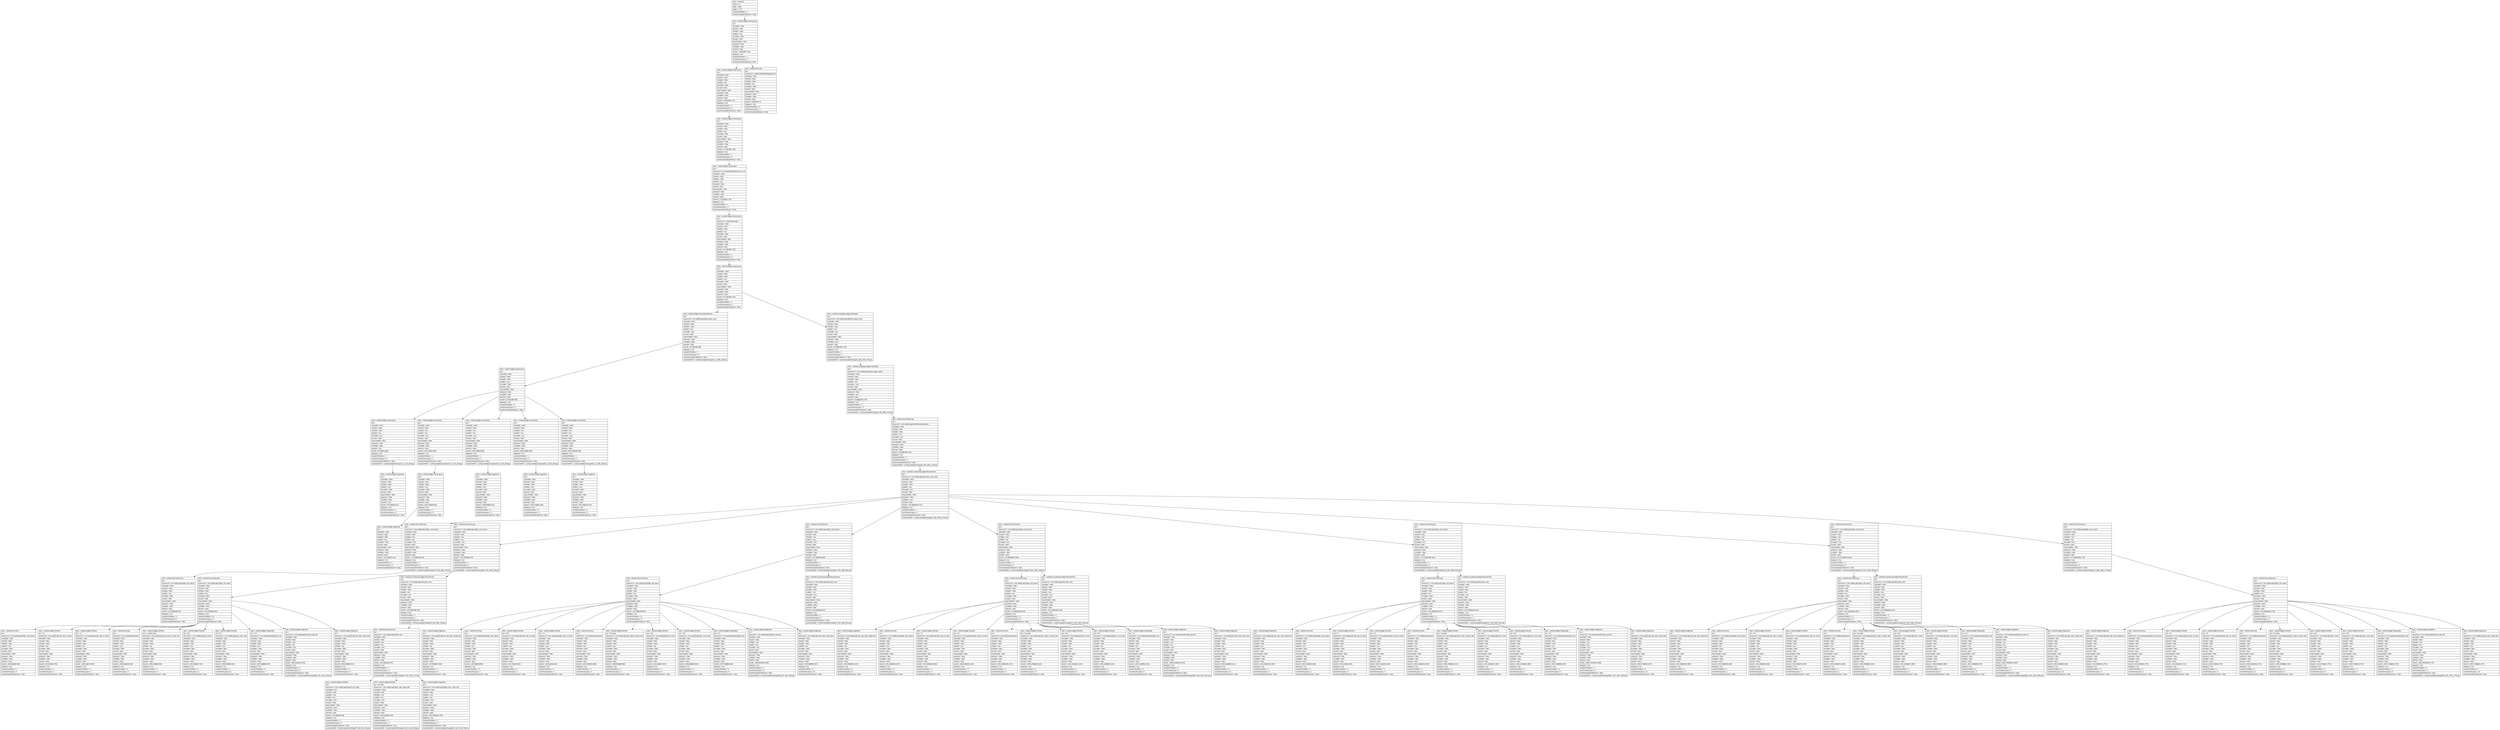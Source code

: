 digraph Layout {

	node [shape=record fontname=Arial];

	0	[label="{class = hierarchy\l|rotation = 0\l|width = 1080\l|height = 1776\l|numberOfChildren = 1\l|eventGeneratedOnElement = false \l}"]
	1	[label="{class = android.widget.FrameLayout\l|text = \l|checkable = false\l|checked = false\l|clickable = false\l|enabled = true\l|focusable = false\l|focused = false\l|long-clickable = false\l|password = false\l|scrollable = false\l|selected = false\l|bounds = [0,0][1080,1776]\l|displayed = true\l|numberOfChildren = 2\l|numInParentLayout = 0\l|eventGeneratedOnElement = false \l}"]
	2	[label="{class = android.widget.LinearLayout\l|text = \l|checkable = false\l|checked = false\l|clickable = false\l|enabled = true\l|focusable = false\l|focused = false\l|long-clickable = false\l|password = false\l|scrollable = false\l|selected = false\l|bounds = [0,0][1080,1776]\l|displayed = true\l|numberOfChildren = 1\l|numInParentLayout = 0\l|eventGeneratedOnElement = false \l}"]
	3	[label="{class = android.view.View\l|text = \l|resource-id = android:id/statusBarBackground\l|checkable = false\l|checked = false\l|clickable = false\l|enabled = true\l|focusable = false\l|focused = false\l|long-clickable = false\l|password = false\l|scrollable = false\l|selected = false\l|bounds = [0,0][1080,72]\l|displayed = true\l|numberOfChildren = 0\l|numInParentLayout = 1\l|eventGeneratedOnElement = false \l}"]
	4	[label="{class = android.widget.FrameLayout\l|text = \l|checkable = false\l|checked = false\l|clickable = false\l|enabled = true\l|focusable = false\l|focused = false\l|long-clickable = false\l|password = false\l|scrollable = false\l|selected = false\l|bounds = [0,72][1080,1776]\l|displayed = true\l|numberOfChildren = 1\l|numInParentLayout = 0\l|eventGeneratedOnElement = false \l}"]
	5	[label="{class = android.widget.LinearLayout\l|text = \l|resource-id = com.weekly.app:id/action_bar_root\l|checkable = false\l|checked = false\l|clickable = false\l|enabled = true\l|focusable = false\l|focused = false\l|long-clickable = false\l|password = false\l|scrollable = false\l|selected = false\l|bounds = [0,72][1080,1776]\l|displayed = true\l|numberOfChildren = 1\l|numInParentLayout = 0\l|eventGeneratedOnElement = false \l}"]
	6	[label="{class = android.widget.FrameLayout\l|text = \l|resource-id = android:id/content\l|checkable = false\l|checked = false\l|clickable = false\l|enabled = true\l|focusable = false\l|focused = false\l|long-clickable = false\l|password = false\l|scrollable = false\l|selected = false\l|bounds = [0,72][1080,1776]\l|displayed = true\l|numberOfChildren = 1\l|numInParentLayout = 0\l|eventGeneratedOnElement = false \l}"]
	7	[label="{class = android.widget.LinearLayout\l|text = \l|checkable = false\l|checked = false\l|clickable = false\l|enabled = true\l|focusable = false\l|focused = false\l|long-clickable = false\l|password = false\l|scrollable = false\l|selected = false\l|bounds = [0,72][1080,1776]\l|displayed = true\l|numberOfChildren = 2\l|numInParentLayout = 0\l|eventGeneratedOnElement = false \l}"]
	8	[label="{class = android.widget.HorizontalScrollView\l|text = \l|resource-id = com.weekly.app:id/tab_layout_main\l|checkable = false\l|checked = false\l|clickable = false\l|enabled = true\l|focusable = true\l|focused = false\l|long-clickable = false\l|password = false\l|scrollable = false\l|selected = false\l|bounds = [0,72][1080,258]\l|displayed = true\l|numberOfChildren = 1\l|numInParentLayout = 0\l|eventGeneratedOnElement = false \l|screenshotPath = myTask-duedate/S1/pngs/0_72_1080_258.png\l}"]
	9	[label="{class = androidx.viewpager.widget.ViewPager\l|text = \l|resource-id = com.weekly.app:id/frame_layout_main\l|checkable = false\l|checked = false\l|clickable = false\l|enabled = true\l|focusable = true\l|focused = false\l|long-clickable = false\l|password = false\l|scrollable = true\l|selected = false\l|bounds = [0,258][1080,1776]\l|displayed = true\l|numberOfChildren = 1\l|numInParentLayout = 1\l|eventGeneratedOnElement = false \l|screenshotPath = myTask-duedate/S1/pngs/0_258_1080_1776.png\l}"]
	10	[label="{class = android.widget.LinearLayout\l|text = \l|checkable = false\l|checked = false\l|clickable = false\l|enabled = true\l|focusable = false\l|focused = false\l|long-clickable = false\l|password = false\l|scrollable = false\l|selected = false\l|bounds = [0,72][1080,258]\l|displayed = true\l|numberOfChildren = 5\l|numInParentLayout = 0\l|eventGeneratedOnElement = false \l}"]
	11	[label="{class = androidx.viewpager.widget.ViewPager\l|text = \l|resource-id = com.weekly.app:id/view_pager_weeks\l|checkable = false\l|checked = false\l|clickable = false\l|enabled = true\l|focusable = true\l|focused = false\l|long-clickable = false\l|password = false\l|scrollable = true\l|selected = false\l|bounds = [0,258][1080,1776]\l|displayed = true\l|numberOfChildren = 1\l|numInParentLayout = 0\l|eventGeneratedOnElement = false \l|screenshotPath = myTask-duedate/S1/pngs/0_258_1080_1776.png\l}"]
	12	[label="{class = android.widget.LinearLayout\l|text = \l|checkable = false\l|checked = false\l|clickable = false\l|enabled = true\l|focusable = true\l|focused = false\l|long-clickable = false\l|password = false\l|scrollable = false\l|selected = true\l|bounds = [0,72][216,258]\l|displayed = true\l|numberOfChildren = 1\l|numInParentLayout = 0\l|eventGeneratedOnElement = false \l|screenshotPath = myTask-duedate/S1/pngs/0_72_216_258.png\l}"]
	13	[label="{class = android.widget.LinearLayout\l|text = \l|checkable = false\l|checked = false\l|clickable = true\l|enabled = true\l|focusable = true\l|focused = false\l|long-clickable = false\l|password = false\l|scrollable = false\l|selected = false\l|bounds = [216,72][432,258]\l|displayed = true\l|numberOfChildren = 1\l|numInParentLayout = 1\l|eventGeneratedOnElement = false \l|screenshotPath = myTask-duedate/S1/pngs/216_72_432_258.png\l}"]
	14	[label="{class = android.widget.LinearLayout\l|text = \l|checkable = false\l|checked = false\l|clickable = true\l|enabled = true\l|focusable = true\l|focused = false\l|long-clickable = false\l|password = false\l|scrollable = false\l|selected = false\l|bounds = [432,72][648,258]\l|displayed = true\l|numberOfChildren = 1\l|numInParentLayout = 2\l|eventGeneratedOnElement = false \l|screenshotPath = myTask-duedate/S1/pngs/432_72_648_258.png\l}"]
	15	[label="{class = android.widget.LinearLayout\l|text = \l|checkable = false\l|checked = false\l|clickable = true\l|enabled = true\l|focusable = true\l|focused = false\l|long-clickable = false\l|password = false\l|scrollable = false\l|selected = false\l|bounds = [648,72][864,258]\l|displayed = true\l|numberOfChildren = 1\l|numInParentLayout = 3\l|eventGeneratedOnElement = false \l|screenshotPath = myTask-duedate/S1/pngs/648_72_864_258.png\l}"]
	16	[label="{class = android.widget.LinearLayout\l|text = \l|checkable = false\l|checked = false\l|clickable = true\l|enabled = true\l|focusable = true\l|focused = false\l|long-clickable = false\l|password = false\l|scrollable = false\l|selected = false\l|bounds = [864,72][1080,258]\l|displayed = true\l|numberOfChildren = 1\l|numInParentLayout = 4\l|eventGeneratedOnElement = false \l|screenshotPath = myTask-duedate/S1/pngs/864_72_1080_258.png\l}"]
	17	[label="{class = android.view.ViewGroup\l|text = \l|resource-id = com.weekly.app:id/insetConstraintLayout\l|checkable = false\l|checked = false\l|clickable = false\l|enabled = true\l|focusable = true\l|focused = false\l|long-clickable = false\l|password = false\l|scrollable = false\l|selected = false\l|bounds = [0,258][1080,1776]\l|displayed = true\l|numberOfChildren = 1\l|numInParentLayout = 0\l|eventGeneratedOnElement = false \l|screenshotPath = myTask-duedate/S1/pngs/0_258_1080_1776.png\l}"]
	18	[label="{class = android.widget.ImageView\l|text = \l|checkable = false\l|checked = false\l|clickable = false\l|enabled = true\l|focusable = false\l|focused = false\l|long-clickable = false\l|password = false\l|scrollable = false\l|selected = true\l|bounds = [57,93][159,237]\l|displayed = true\l|numberOfChildren = 0\l|numInParentLayout = 0\l|eventGeneratedOnElement = false \l}"]
	19	[label="{class = android.widget.FrameLayout\l|text = \l|checkable = false\l|checked = false\l|clickable = false\l|enabled = true\l|focusable = false\l|focused = false\l|long-clickable = false\l|password = false\l|scrollable = false\l|selected = false\l|bounds = [252,72][396,258]\l|displayed = true\l|numberOfChildren = 1\l|numInParentLayout = 0\l|eventGeneratedOnElement = false \l}"]
	20	[label="{class = android.widget.ImageView\l|text = \l|checkable = false\l|checked = false\l|clickable = false\l|enabled = true\l|focusable = false\l|focused = false\l|long-clickable = false\l|password = false\l|scrollable = false\l|selected = false\l|bounds = [489,93][591,237]\l|displayed = true\l|numberOfChildren = 0\l|numInParentLayout = 0\l|eventGeneratedOnElement = false \l}"]
	21	[label="{class = android.widget.ImageView\l|text = \l|checkable = false\l|checked = false\l|clickable = false\l|enabled = true\l|focusable = false\l|focused = false\l|long-clickable = false\l|password = false\l|scrollable = false\l|selected = false\l|bounds = [705,121][807,209]\l|displayed = true\l|numberOfChildren = 0\l|numInParentLayout = 0\l|eventGeneratedOnElement = false \l}"]
	22	[label="{class = android.widget.ImageView\l|text = \l|checkable = false\l|checked = false\l|clickable = false\l|enabled = true\l|focusable = false\l|focused = false\l|long-clickable = false\l|password = false\l|scrollable = false\l|selected = false\l|bounds = [921,93][1023,237]\l|displayed = true\l|numberOfChildren = 0\l|numInParentLayout = 0\l|eventGeneratedOnElement = false \l}"]
	23	[label="{class = androidx.recyclerview.widget.RecyclerView\l|text = \l|resource-id = com.weekly.app:id/recycler_view_week\l|checkable = false\l|checked = false\l|clickable = false\l|enabled = true\l|focusable = true\l|focused = false\l|long-clickable = false\l|password = false\l|scrollable = true\l|selected = false\l|bounds = [15,258][1068,1776]\l|displayed = true\l|numberOfChildren = 7\l|numInParentLayout = 0\l|eventGeneratedOnElement = false \l|screenshotPath = myTask-duedate/S1/pngs/15_258_1068_1776.png\l}"]
	24	[label="{class = android.widget.ImageView\l|text = \l|checkable = false\l|checked = false\l|clickable = false\l|enabled = true\l|focusable = false\l|focused = false\l|long-clickable = false\l|password = false\l|scrollable = false\l|selected = false\l|bounds = [273,93][375,237]\l|displayed = true\l|numberOfChildren = 0\l|numInParentLayout = 0\l|eventGeneratedOnElement = false \l}"]
	25	[label="{class = android.view.ViewGroup\l|text = \l|resource-id = com.weekly.app:id/day_main_layout\l|checkable = false\l|checked = false\l|clickable = true\l|enabled = true\l|focusable = true\l|focused = false\l|long-clickable = false\l|password = false\l|scrollable = false\l|selected = false\l|bounds = [15,258][1068,278]\l|displayed = true\l|numberOfChildren = 1\l|numInParentLayout = 0\l|eventGeneratedOnElement = false \l|screenshotPath = myTask-duedate/S1/pngs/15_258_1068_278.png\l}"]
	26	[label="{class = android.view.ViewGroup\l|text = \l|resource-id = com.weekly.app:id/day_main_layout\l|checkable = false\l|checked = false\l|clickable = true\l|enabled = true\l|focusable = true\l|focused = false\l|long-clickable = false\l|password = false\l|scrollable = false\l|selected = false\l|bounds = [15,278][1068,769]\l|displayed = true\l|numberOfChildren = 2\l|numInParentLayout = 1\l|eventGeneratedOnElement = false \l|screenshotPath = myTask-duedate/S1/pngs/15_278_1068_769.png\l}"]
	27	[label="{class = android.view.ViewGroup\l|text = \l|resource-id = com.weekly.app:id/day_main_layout\l|checkable = false\l|checked = false\l|clickable = true\l|enabled = true\l|focusable = true\l|focused = false\l|long-clickable = false\l|password = false\l|scrollable = false\l|selected = false\l|bounds = [15,769][1068,984]\l|displayed = true\l|numberOfChildren = 2\l|numInParentLayout = 2\l|eventGeneratedOnElement = false \l|screenshotPath = myTask-duedate/S1/pngs/15_769_1068_984.png\l}"]
	28	[label="{class = android.view.ViewGroup\l|text = \l|resource-id = com.weekly.app:id/day_main_layout\l|checkable = false\l|checked = false\l|clickable = true\l|enabled = true\l|focusable = true\l|focused = false\l|long-clickable = false\l|password = false\l|scrollable = false\l|selected = false\l|bounds = [15,984][1068,1199]\l|displayed = true\l|numberOfChildren = 2\l|numInParentLayout = 3\l|eventGeneratedOnElement = false \l|screenshotPath = myTask-duedate/S1/pngs/15_984_1068_1199.png\l}"]
	29	[label="{class = android.view.ViewGroup\l|text = \l|resource-id = com.weekly.app:id/day_main_layout\l|checkable = false\l|checked = false\l|clickable = true\l|enabled = true\l|focusable = true\l|focused = false\l|long-clickable = false\l|password = false\l|scrollable = false\l|selected = false\l|bounds = [15,1199][1068,1414]\l|displayed = true\l|numberOfChildren = 2\l|numInParentLayout = 4\l|eventGeneratedOnElement = false \l|screenshotPath = myTask-duedate/S1/pngs/15_1199_1068_1414.png\l}"]
	30	[label="{class = android.view.ViewGroup\l|text = \l|resource-id = com.weekly.app:id/day_main_layout\l|checkable = false\l|checked = false\l|clickable = true\l|enabled = true\l|focusable = true\l|focused = false\l|long-clickable = false\l|password = false\l|scrollable = false\l|selected = false\l|bounds = [15,1414][1068,1629]\l|displayed = true\l|numberOfChildren = 2\l|numInParentLayout = 5\l|eventGeneratedOnElement = false \l|screenshotPath = myTask-duedate/S1/pngs/15_1414_1068_1629.png\l}"]
	31	[label="{class = android.view.ViewGroup\l|text = \l|resource-id = com.weekly.app:id/day_main_layout\l|checkable = false\l|checked = false\l|clickable = true\l|enabled = true\l|focusable = true\l|focused = false\l|long-clickable = false\l|password = false\l|scrollable = false\l|selected = false\l|bounds = [15,1629][1068,1776]\l|displayed = true\l|numberOfChildren = 1\l|numInParentLayout = 6\l|eventGeneratedOnElement = false \l|screenshotPath = myTask-duedate/S1/pngs/15_1629_1068_1776.png\l}"]
	32	[label="{class = android.view.ViewGroup\l|text = \l|resource-id = com.weekly.app:id/day_info_layout\l|checkable = false\l|checked = false\l|clickable = false\l|enabled = true\l|focusable = false\l|focused = false\l|long-clickable = false\l|password = false\l|scrollable = false\l|selected = false\l|bounds = [15,258][1068,278]\l|displayed = true\l|numberOfChildren = 0\l|numInParentLayout = 0\l|eventGeneratedOnElement = false \l}"]
	33	[label="{class = android.view.ViewGroup\l|text = \l|resource-id = com.weekly.app:id/day_info_layout\l|checkable = false\l|checked = false\l|clickable = false\l|enabled = true\l|focusable = false\l|focused = false\l|long-clickable = false\l|password = false\l|scrollable = false\l|selected = false\l|bounds = [15,278][1068,493]\l|displayed = true\l|numberOfChildren = 10\l|numInParentLayout = 0\l|eventGeneratedOnElement = false \l}"]
	34	[label="{class = androidx.recyclerview.widget.RecyclerView\l|text = \l|resource-id = com.weekly.app:id/recycler_view\l|checkable = false\l|checked = false\l|clickable = false\l|enabled = true\l|focusable = true\l|focused = false\l|long-clickable = false\l|password = false\l|scrollable = false\l|selected = false\l|bounds = [15,428][1068,769]\l|displayed = true\l|numberOfChildren = 1\l|numInParentLayout = 1\l|eventGeneratedOnElement = false \l|screenshotPath = myTask-duedate/S1/pngs/15_428_1068_769.png\l}"]
	35	[label="{class = android.view.ViewGroup\l|text = \l|resource-id = com.weekly.app:id/day_info_layout\l|checkable = false\l|checked = false\l|clickable = false\l|enabled = true\l|focusable = false\l|focused = false\l|long-clickable = false\l|password = false\l|scrollable = false\l|selected = false\l|bounds = [15,769][1068,984]\l|displayed = true\l|numberOfChildren = 11\l|numInParentLayout = 0\l|eventGeneratedOnElement = false \l}"]
	36	[label="{class = androidx.recyclerview.widget.RecyclerView\l|text = \l|resource-id = com.weekly.app:id/recycler_view\l|checkable = false\l|checked = false\l|clickable = false\l|enabled = true\l|focusable = true\l|focused = false\l|long-clickable = false\l|password = false\l|scrollable = false\l|selected = false\l|bounds = [15,919][1068,931]\l|displayed = true\l|numberOfChildren = 0\l|numInParentLayout = 1\l|eventGeneratedOnElement = false \l|screenshotPath = myTask-duedate/S1/pngs/15_919_1068_931.png\l}"]
	37	[label="{class = android.view.ViewGroup\l|text = \l|resource-id = com.weekly.app:id/day_info_layout\l|checkable = false\l|checked = false\l|clickable = false\l|enabled = true\l|focusable = false\l|focused = false\l|long-clickable = false\l|password = false\l|scrollable = false\l|selected = false\l|bounds = [15,984][1068,1199]\l|displayed = true\l|numberOfChildren = 11\l|numInParentLayout = 0\l|eventGeneratedOnElement = false \l}"]
	38	[label="{class = androidx.recyclerview.widget.RecyclerView\l|text = \l|resource-id = com.weekly.app:id/recycler_view\l|checkable = false\l|checked = false\l|clickable = false\l|enabled = true\l|focusable = true\l|focused = false\l|long-clickable = false\l|password = false\l|scrollable = false\l|selected = false\l|bounds = [15,1134][1068,1146]\l|displayed = true\l|numberOfChildren = 0\l|numInParentLayout = 1\l|eventGeneratedOnElement = false \l|screenshotPath = myTask-duedate/S1/pngs/15_1134_1068_1146.png\l}"]
	39	[label="{class = android.view.ViewGroup\l|text = \l|resource-id = com.weekly.app:id/day_info_layout\l|checkable = false\l|checked = false\l|clickable = false\l|enabled = true\l|focusable = false\l|focused = false\l|long-clickable = false\l|password = false\l|scrollable = false\l|selected = false\l|bounds = [15,1199][1068,1414]\l|displayed = true\l|numberOfChildren = 11\l|numInParentLayout = 0\l|eventGeneratedOnElement = false \l}"]
	40	[label="{class = androidx.recyclerview.widget.RecyclerView\l|text = \l|resource-id = com.weekly.app:id/recycler_view\l|checkable = false\l|checked = false\l|clickable = false\l|enabled = true\l|focusable = true\l|focused = false\l|long-clickable = false\l|password = false\l|scrollable = false\l|selected = false\l|bounds = [15,1349][1068,1361]\l|displayed = true\l|numberOfChildren = 0\l|numInParentLayout = 1\l|eventGeneratedOnElement = false \l|screenshotPath = myTask-duedate/S1/pngs/15_1349_1068_1361.png\l}"]
	41	[label="{class = android.view.ViewGroup\l|text = \l|resource-id = com.weekly.app:id/day_info_layout\l|checkable = false\l|checked = false\l|clickable = false\l|enabled = true\l|focusable = false\l|focused = false\l|long-clickable = false\l|password = false\l|scrollable = false\l|selected = false\l|bounds = [15,1414][1068,1629]\l|displayed = true\l|numberOfChildren = 11\l|numInParentLayout = 0\l|eventGeneratedOnElement = false \l}"]
	42	[label="{class = androidx.recyclerview.widget.RecyclerView\l|text = \l|resource-id = com.weekly.app:id/recycler_view\l|checkable = false\l|checked = false\l|clickable = false\l|enabled = true\l|focusable = true\l|focused = false\l|long-clickable = false\l|password = false\l|scrollable = false\l|selected = false\l|bounds = [15,1564][1068,1576]\l|displayed = true\l|numberOfChildren = 0\l|numInParentLayout = 1\l|eventGeneratedOnElement = false \l|screenshotPath = myTask-duedate/S1/pngs/15_1564_1068_1576.png\l}"]
	43	[label="{class = android.view.ViewGroup\l|text = \l|resource-id = com.weekly.app:id/day_info_layout\l|checkable = false\l|checked = false\l|clickable = false\l|enabled = true\l|focusable = false\l|focused = false\l|long-clickable = false\l|password = false\l|scrollable = false\l|selected = false\l|bounds = [15,1629][1068,1776]\l|displayed = true\l|numberOfChildren = 11\l|numInParentLayout = 0\l|eventGeneratedOnElement = false \l}"]
	44	[label="{class = android.view.View\l|text = \l|resource-id = com.weekly.app:id/date_area_layout\l|checkable = false\l|checked = false\l|clickable = false\l|enabled = true\l|focusable = false\l|focused = false\l|long-clickable = false\l|password = false\l|scrollable = false\l|selected = false\l|bounds = [29,291][239,463]\l|displayed = true\l|numberOfChildren = 0\l|numInParentLayout = 0\l|eventGeneratedOnElement = false \l}"]
	45	[label="{class = android.widget.TextView\l|text = Tu\l|resource-id = com.weekly.app:id/tv_day_of_week\l|checkable = false\l|checked = false\l|clickable = false\l|enabled = true\l|focusable = false\l|focused = false\l|long-clickable = false\l|password = false\l|scrollable = false\l|selected = false\l|bounds = [53,297][107,359]\l|displayed = true\l|numberOfChildren = 0\l|numInParentLayout = 1\l|eventGeneratedOnElement = false \l}"]
	46	[label="{class = android.widget.TextView\l|text = 13\l|resource-id = com.weekly.app:id/tv_day_of_month\l|checkable = false\l|checked = false\l|clickable = false\l|enabled = true\l|focusable = false\l|focused = false\l|long-clickable = false\l|password = false\l|scrollable = false\l|selected = false\l|bounds = [90,316][179,439]\l|displayed = true\l|numberOfChildren = 0\l|numInParentLayout = 2\l|eventGeneratedOnElement = false \l}"]
	47	[label="{class = android.view.View\l|text = \l|resource-id = com.weekly.app:id/view4\l|checkable = false\l|checked = false\l|clickable = false\l|enabled = true\l|focusable = false\l|focused = false\l|long-clickable = false\l|password = false\l|scrollable = false\l|selected = false\l|bounds = [239,291][1054,463]\l|displayed = true\l|numberOfChildren = 0\l|numInParentLayout = 3\l|eventGeneratedOnElement = false \l}"]
	48	[label="{class = android.widget.TextView\l|text = 1 undone task\l|resource-id = com.weekly.app:id/tv_state_of_tasks_title\l|checkable = false\l|checked = false\l|clickable = false\l|enabled = true\l|focusable = false\l|focused = false\l|long-clickable = false\l|password = false\l|scrollable = false\l|selected = false\l|bounds = [296,315][880,390]\l|displayed = true\l|numberOfChildren = 0\l|numInParentLayout = 4\l|eventGeneratedOnElement = false \l}"]
	49	[label="{class = android.widget.TextView\l|text = Apr\l|resource-id = com.weekly.app:id/tv_month\l|checkable = false\l|checked = false\l|clickable = false\l|enabled = true\l|focusable = false\l|focused = false\l|long-clickable = false\l|password = false\l|scrollable = false\l|selected = false\l|bounds = [101,403][167,457]\l|displayed = true\l|numberOfChildren = 0\l|numInParentLayout = 5\l|eventGeneratedOnElement = false \l}"]
	50	[label="{class = android.widget.TextView\l|text = 0/1\l|resource-id = com.weekly.app:id/tv_count_task\l|checkable = false\l|checked = false\l|clickable = false\l|enabled = true\l|focusable = false\l|focused = false\l|long-clickable = false\l|password = false\l|scrollable = false\l|selected = false\l|bounds = [296,390][353,444]\l|displayed = true\l|numberOfChildren = 0\l|numInParentLayout = 6\l|eventGeneratedOnElement = false \l}"]
	51	[label="{class = android.widget.ProgressBar\l|text = 0.0\l|resource-id = com.weekly.app:id/progress_bar\l|checkable = false\l|checked = false\l|clickable = false\l|enabled = true\l|focusable = false\l|focused = false\l|long-clickable = false\l|password = false\l|scrollable = false\l|selected = false\l|bounds = [407,408][856,429]\l|displayed = true\l|numberOfChildren = 0\l|numInParentLayout = 7\l|eventGeneratedOnElement = false \l}"]
	52	[label="{class = android.widget.ImageView\l|text = \l|resource-id = com.weekly.app:id/create_task_btn\l|checkable = false\l|checked = false\l|clickable = true\l|enabled = true\l|focusable = true\l|focused = false\l|long-clickable = false\l|password = false\l|scrollable = false\l|selected = false\l|bounds = [892,311][1024,443]\l|displayed = true\l|numberOfChildren = 0\l|numInParentLayout = 8\l|eventGeneratedOnElement = false \l|screenshotPath = myTask-duedate/S1/pngs/892_311_1024_443.png\l}"]
	53	[label="{class = android.widget.ImageView\l|text = \l|resource-id = com.weekly.app:id/ic_task_create_plus\l|checkable = false\l|checked = false\l|clickable = false\l|enabled = true\l|focusable = false\l|focused = false\l|long-clickable = false\l|password = false\l|scrollable = false\l|selected = false\l|bounds = [934,353][982,401]\l|displayed = true\l|numberOfChildren = 0\l|numInParentLayout = 9\l|eventGeneratedOnElement = false \l}"]
	54	[label="{class = android.view.ViewGroup\l|text = \l|resource-id = com.weekly.app:id/task_item\l|checkable = false\l|checked = false\l|clickable = true\l|enabled = true\l|focusable = true\l|focused = false\l|long-clickable = false\l|password = false\l|scrollable = false\l|selected = false\l|bounds = [23,440][1060,757]\l|displayed = true\l|numberOfChildren = 3\l|numInParentLayout = 0\l|eventGeneratedOnElement = false \l|screenshotPath = myTask-duedate/S1/pngs/23_440_1060_757.png\l}"]
	55	[label="{class = android.widget.ImageView\l|text = \l|resource-id = com.weekly.app:id/iv_day_dark_foreground\l|checkable = false\l|checked = false\l|clickable = false\l|enabled = true\l|focusable = false\l|focused = false\l|long-clickable = false\l|password = false\l|scrollable = false\l|selected = false\l|bounds = [29,785][1054,960]\l|displayed = true\l|numberOfChildren = 0\l|numInParentLayout = 0\l|eventGeneratedOnElement = false \l}"]
	56	[label="{class = android.view.View\l|text = \l|resource-id = com.weekly.app:id/date_area_layout\l|checkable = false\l|checked = false\l|clickable = false\l|enabled = true\l|focusable = false\l|focused = false\l|long-clickable = false\l|password = false\l|scrollable = false\l|selected = false\l|bounds = [29,785][239,960]\l|displayed = true\l|numberOfChildren = 0\l|numInParentLayout = 1\l|eventGeneratedOnElement = false \l}"]
	57	[label="{class = android.widget.TextView\l|text = We\l|resource-id = com.weekly.app:id/tv_day_of_week\l|checkable = false\l|checked = false\l|clickable = false\l|enabled = true\l|focusable = false\l|focused = false\l|long-clickable = false\l|password = false\l|scrollable = false\l|selected = false\l|bounds = [51,791][120,853]\l|displayed = true\l|numberOfChildren = 0\l|numInParentLayout = 2\l|eventGeneratedOnElement = false \l}"]
	58	[label="{class = android.widget.TextView\l|text = 14\l|resource-id = com.weekly.app:id/tv_day_of_month\l|checkable = false\l|checked = false\l|clickable = false\l|enabled = true\l|focusable = false\l|focused = false\l|long-clickable = false\l|password = false\l|scrollable = false\l|selected = false\l|bounds = [88,811][181,934]\l|displayed = true\l|numberOfChildren = 0\l|numInParentLayout = 3\l|eventGeneratedOnElement = false \l}"]
	59	[label="{class = android.view.View\l|text = \l|resource-id = com.weekly.app:id/view4\l|checkable = false\l|checked = false\l|clickable = false\l|enabled = true\l|focusable = false\l|focused = false\l|long-clickable = false\l|password = false\l|scrollable = false\l|selected = false\l|bounds = [239,785][1054,960]\l|displayed = true\l|numberOfChildren = 0\l|numInParentLayout = 4\l|eventGeneratedOnElement = false \l}"]
	60	[label="{class = android.widget.TextView\l|text = No tasks\l|resource-id = com.weekly.app:id/tv_state_of_tasks_title\l|checkable = false\l|checked = false\l|clickable = false\l|enabled = true\l|focusable = false\l|focused = false\l|long-clickable = false\l|password = false\l|scrollable = false\l|selected = false\l|bounds = [296,810][880,885]\l|displayed = true\l|numberOfChildren = 0\l|numInParentLayout = 5\l|eventGeneratedOnElement = false \l}"]
	61	[label="{class = android.widget.TextView\l|text = Apr\l|resource-id = com.weekly.app:id/tv_month\l|checkable = false\l|checked = false\l|clickable = false\l|enabled = true\l|focusable = false\l|focused = false\l|long-clickable = false\l|password = false\l|scrollable = false\l|selected = false\l|bounds = [101,900][167,954]\l|displayed = true\l|numberOfChildren = 0\l|numInParentLayout = 6\l|eventGeneratedOnElement = false \l}"]
	62	[label="{class = android.widget.TextView\l|text = 0/0\l|resource-id = com.weekly.app:id/tv_count_task\l|checkable = false\l|checked = false\l|clickable = false\l|enabled = true\l|focusable = false\l|focused = false\l|long-clickable = false\l|password = false\l|scrollable = false\l|selected = false\l|bounds = [296,885][360,939]\l|displayed = true\l|numberOfChildren = 0\l|numInParentLayout = 7\l|eventGeneratedOnElement = false \l}"]
	63	[label="{class = android.widget.ProgressBar\l|text = 0.0\l|resource-id = com.weekly.app:id/progress_bar\l|checkable = false\l|checked = false\l|clickable = false\l|enabled = true\l|focusable = false\l|focused = false\l|long-clickable = false\l|password = false\l|scrollable = false\l|selected = false\l|bounds = [407,904][856,925]\l|displayed = true\l|numberOfChildren = 0\l|numInParentLayout = 8\l|eventGeneratedOnElement = false \l}"]
	64	[label="{class = android.widget.ImageView\l|text = \l|resource-id = com.weekly.app:id/create_task_btn\l|checkable = false\l|checked = false\l|clickable = true\l|enabled = true\l|focusable = true\l|focused = false\l|long-clickable = false\l|password = false\l|scrollable = false\l|selected = false\l|bounds = [892,807][1024,939]\l|displayed = true\l|numberOfChildren = 0\l|numInParentLayout = 9\l|eventGeneratedOnElement = false \l|screenshotPath = myTask-duedate/S1/pngs/892_807_1024_939.png\l}"]
	65	[label="{class = android.widget.ImageView\l|text = \l|resource-id = com.weekly.app:id/ic_task_create_plus\l|checkable = false\l|checked = false\l|clickable = false\l|enabled = true\l|focusable = false\l|focused = false\l|long-clickable = false\l|password = false\l|scrollable = false\l|selected = false\l|bounds = [934,849][982,897]\l|displayed = true\l|numberOfChildren = 0\l|numInParentLayout = 10\l|eventGeneratedOnElement = false \l}"]
	66	[label="{class = android.widget.ImageView\l|text = \l|resource-id = com.weekly.app:id/iv_day_dark_foreground\l|checkable = false\l|checked = false\l|clickable = false\l|enabled = true\l|focusable = false\l|focused = false\l|long-clickable = false\l|password = false\l|scrollable = false\l|selected = false\l|bounds = [29,1000][1054,1175]\l|displayed = true\l|numberOfChildren = 0\l|numInParentLayout = 0\l|eventGeneratedOnElement = false \l}"]
	67	[label="{class = android.view.View\l|text = \l|resource-id = com.weekly.app:id/date_area_layout\l|checkable = false\l|checked = false\l|clickable = false\l|enabled = true\l|focusable = false\l|focused = false\l|long-clickable = false\l|password = false\l|scrollable = false\l|selected = false\l|bounds = [29,1000][239,1175]\l|displayed = true\l|numberOfChildren = 0\l|numInParentLayout = 1\l|eventGeneratedOnElement = false \l}"]
	68	[label="{class = android.widget.TextView\l|text = Th\l|resource-id = com.weekly.app:id/tv_day_of_week\l|checkable = false\l|checked = false\l|clickable = false\l|enabled = true\l|focusable = false\l|focused = false\l|long-clickable = false\l|password = false\l|scrollable = false\l|selected = false\l|bounds = [52,1006][109,1068]\l|displayed = true\l|numberOfChildren = 0\l|numInParentLayout = 2\l|eventGeneratedOnElement = false \l}"]
	69	[label="{class = android.widget.TextView\l|text = 15\l|resource-id = com.weekly.app:id/tv_day_of_month\l|checkable = false\l|checked = false\l|clickable = false\l|enabled = true\l|focusable = false\l|focused = false\l|long-clickable = false\l|password = false\l|scrollable = false\l|selected = false\l|bounds = [88,1026][180,1149]\l|displayed = true\l|numberOfChildren = 0\l|numInParentLayout = 3\l|eventGeneratedOnElement = false \l}"]
	70	[label="{class = android.view.View\l|text = \l|resource-id = com.weekly.app:id/view4\l|checkable = false\l|checked = false\l|clickable = false\l|enabled = true\l|focusable = false\l|focused = false\l|long-clickable = false\l|password = false\l|scrollable = false\l|selected = false\l|bounds = [239,1000][1054,1175]\l|displayed = true\l|numberOfChildren = 0\l|numInParentLayout = 4\l|eventGeneratedOnElement = false \l}"]
	71	[label="{class = android.widget.TextView\l|text = No tasks\l|resource-id = com.weekly.app:id/tv_state_of_tasks_title\l|checkable = false\l|checked = false\l|clickable = false\l|enabled = true\l|focusable = false\l|focused = false\l|long-clickable = false\l|password = false\l|scrollable = false\l|selected = false\l|bounds = [296,1025][880,1100]\l|displayed = true\l|numberOfChildren = 0\l|numInParentLayout = 5\l|eventGeneratedOnElement = false \l}"]
	72	[label="{class = android.widget.TextView\l|text = Apr\l|resource-id = com.weekly.app:id/tv_month\l|checkable = false\l|checked = false\l|clickable = false\l|enabled = true\l|focusable = false\l|focused = false\l|long-clickable = false\l|password = false\l|scrollable = false\l|selected = false\l|bounds = [101,1115][167,1169]\l|displayed = true\l|numberOfChildren = 0\l|numInParentLayout = 6\l|eventGeneratedOnElement = false \l}"]
	73	[label="{class = android.widget.TextView\l|text = 0/0\l|resource-id = com.weekly.app:id/tv_count_task\l|checkable = false\l|checked = false\l|clickable = false\l|enabled = true\l|focusable = false\l|focused = false\l|long-clickable = false\l|password = false\l|scrollable = false\l|selected = false\l|bounds = [296,1100][360,1154]\l|displayed = true\l|numberOfChildren = 0\l|numInParentLayout = 7\l|eventGeneratedOnElement = false \l}"]
	74	[label="{class = android.widget.ProgressBar\l|text = 0.0\l|resource-id = com.weekly.app:id/progress_bar\l|checkable = false\l|checked = false\l|clickable = false\l|enabled = true\l|focusable = false\l|focused = false\l|long-clickable = false\l|password = false\l|scrollable = false\l|selected = false\l|bounds = [407,1119][856,1140]\l|displayed = true\l|numberOfChildren = 0\l|numInParentLayout = 8\l|eventGeneratedOnElement = false \l}"]
	75	[label="{class = android.widget.ImageView\l|text = \l|resource-id = com.weekly.app:id/create_task_btn\l|checkable = false\l|checked = false\l|clickable = true\l|enabled = true\l|focusable = true\l|focused = false\l|long-clickable = false\l|password = false\l|scrollable = false\l|selected = false\l|bounds = [892,1022][1024,1154]\l|displayed = true\l|numberOfChildren = 0\l|numInParentLayout = 9\l|eventGeneratedOnElement = false \l|screenshotPath = myTask-duedate/S1/pngs/892_1022_1024_1154.png\l}"]
	76	[label="{class = android.widget.ImageView\l|text = \l|resource-id = com.weekly.app:id/ic_task_create_plus\l|checkable = false\l|checked = false\l|clickable = false\l|enabled = true\l|focusable = false\l|focused = false\l|long-clickable = false\l|password = false\l|scrollable = false\l|selected = false\l|bounds = [934,1064][982,1112]\l|displayed = true\l|numberOfChildren = 0\l|numInParentLayout = 10\l|eventGeneratedOnElement = false \l}"]
	77	[label="{class = android.widget.ImageView\l|text = \l|resource-id = com.weekly.app:id/iv_day_dark_foreground\l|checkable = false\l|checked = false\l|clickable = false\l|enabled = true\l|focusable = false\l|focused = false\l|long-clickable = false\l|password = false\l|scrollable = false\l|selected = false\l|bounds = [29,1215][1054,1390]\l|displayed = true\l|numberOfChildren = 0\l|numInParentLayout = 0\l|eventGeneratedOnElement = false \l}"]
	78	[label="{class = android.view.View\l|text = \l|resource-id = com.weekly.app:id/date_area_layout\l|checkable = false\l|checked = false\l|clickable = false\l|enabled = true\l|focusable = false\l|focused = false\l|long-clickable = false\l|password = false\l|scrollable = false\l|selected = false\l|bounds = [29,1215][239,1390]\l|displayed = true\l|numberOfChildren = 0\l|numInParentLayout = 1\l|eventGeneratedOnElement = false \l}"]
	79	[label="{class = android.widget.TextView\l|text = Fr\l|resource-id = com.weekly.app:id/tv_day_of_week\l|checkable = false\l|checked = false\l|clickable = false\l|enabled = true\l|focusable = false\l|focused = false\l|long-clickable = false\l|password = false\l|scrollable = false\l|selected = false\l|bounds = [54,1221][96,1283]\l|displayed = true\l|numberOfChildren = 0\l|numInParentLayout = 2\l|eventGeneratedOnElement = false \l}"]
	80	[label="{class = android.widget.TextView\l|text = 16\l|resource-id = com.weekly.app:id/tv_day_of_month\l|checkable = false\l|checked = false\l|clickable = false\l|enabled = true\l|focusable = false\l|focused = false\l|long-clickable = false\l|password = false\l|scrollable = false\l|selected = false\l|bounds = [86,1241][182,1364]\l|displayed = true\l|numberOfChildren = 0\l|numInParentLayout = 3\l|eventGeneratedOnElement = false \l}"]
	81	[label="{class = android.view.View\l|text = \l|resource-id = com.weekly.app:id/view4\l|checkable = false\l|checked = false\l|clickable = false\l|enabled = true\l|focusable = false\l|focused = false\l|long-clickable = false\l|password = false\l|scrollable = false\l|selected = false\l|bounds = [239,1215][1054,1390]\l|displayed = true\l|numberOfChildren = 0\l|numInParentLayout = 4\l|eventGeneratedOnElement = false \l}"]
	82	[label="{class = android.widget.TextView\l|text = No tasks\l|resource-id = com.weekly.app:id/tv_state_of_tasks_title\l|checkable = false\l|checked = false\l|clickable = false\l|enabled = true\l|focusable = false\l|focused = false\l|long-clickable = false\l|password = false\l|scrollable = false\l|selected = false\l|bounds = [296,1240][880,1315]\l|displayed = true\l|numberOfChildren = 0\l|numInParentLayout = 5\l|eventGeneratedOnElement = false \l}"]
	83	[label="{class = android.widget.TextView\l|text = Apr\l|resource-id = com.weekly.app:id/tv_month\l|checkable = false\l|checked = false\l|clickable = false\l|enabled = true\l|focusable = false\l|focused = false\l|long-clickable = false\l|password = false\l|scrollable = false\l|selected = false\l|bounds = [101,1330][167,1384]\l|displayed = true\l|numberOfChildren = 0\l|numInParentLayout = 6\l|eventGeneratedOnElement = false \l}"]
	84	[label="{class = android.widget.TextView\l|text = 0/0\l|resource-id = com.weekly.app:id/tv_count_task\l|checkable = false\l|checked = false\l|clickable = false\l|enabled = true\l|focusable = false\l|focused = false\l|long-clickable = false\l|password = false\l|scrollable = false\l|selected = false\l|bounds = [296,1315][360,1369]\l|displayed = true\l|numberOfChildren = 0\l|numInParentLayout = 7\l|eventGeneratedOnElement = false \l}"]
	85	[label="{class = android.widget.ProgressBar\l|text = 0.0\l|resource-id = com.weekly.app:id/progress_bar\l|checkable = false\l|checked = false\l|clickable = false\l|enabled = true\l|focusable = false\l|focused = false\l|long-clickable = false\l|password = false\l|scrollable = false\l|selected = false\l|bounds = [407,1334][856,1355]\l|displayed = true\l|numberOfChildren = 0\l|numInParentLayout = 8\l|eventGeneratedOnElement = false \l}"]
	86	[label="{class = android.widget.ImageView\l|text = \l|resource-id = com.weekly.app:id/create_task_btn\l|checkable = false\l|checked = false\l|clickable = true\l|enabled = true\l|focusable = true\l|focused = false\l|long-clickable = false\l|password = false\l|scrollable = false\l|selected = false\l|bounds = [892,1237][1024,1369]\l|displayed = true\l|numberOfChildren = 0\l|numInParentLayout = 9\l|eventGeneratedOnElement = false \l|screenshotPath = myTask-duedate/S1/pngs/892_1237_1024_1369.png\l}"]
	87	[label="{class = android.widget.ImageView\l|text = \l|resource-id = com.weekly.app:id/ic_task_create_plus\l|checkable = false\l|checked = false\l|clickable = false\l|enabled = true\l|focusable = false\l|focused = false\l|long-clickable = false\l|password = false\l|scrollable = false\l|selected = false\l|bounds = [934,1279][982,1327]\l|displayed = true\l|numberOfChildren = 0\l|numInParentLayout = 10\l|eventGeneratedOnElement = false \l}"]
	88	[label="{class = android.widget.ImageView\l|text = \l|resource-id = com.weekly.app:id/iv_day_dark_foreground\l|checkable = false\l|checked = false\l|clickable = false\l|enabled = true\l|focusable = false\l|focused = false\l|long-clickable = false\l|password = false\l|scrollable = false\l|selected = false\l|bounds = [29,1430][1054,1605]\l|displayed = true\l|numberOfChildren = 0\l|numInParentLayout = 0\l|eventGeneratedOnElement = false \l}"]
	89	[label="{class = android.view.View\l|text = \l|resource-id = com.weekly.app:id/date_area_layout\l|checkable = false\l|checked = false\l|clickable = false\l|enabled = true\l|focusable = false\l|focused = false\l|long-clickable = false\l|password = false\l|scrollable = false\l|selected = false\l|bounds = [29,1430][239,1605]\l|displayed = true\l|numberOfChildren = 0\l|numInParentLayout = 1\l|eventGeneratedOnElement = false \l}"]
	90	[label="{class = android.widget.TextView\l|text = Sa\l|resource-id = com.weekly.app:id/tv_day_of_week\l|checkable = false\l|checked = false\l|clickable = false\l|enabled = true\l|focusable = false\l|focused = false\l|long-clickable = false\l|password = false\l|scrollable = false\l|selected = false\l|bounds = [53,1436][108,1498]\l|displayed = true\l|numberOfChildren = 0\l|numInParentLayout = 2\l|eventGeneratedOnElement = false \l}"]
	91	[label="{class = android.widget.TextView\l|text = 17\l|resource-id = com.weekly.app:id/tv_day_of_month\l|checkable = false\l|checked = false\l|clickable = false\l|enabled = true\l|focusable = false\l|focused = false\l|long-clickable = false\l|password = false\l|scrollable = false\l|selected = false\l|bounds = [92,1456][176,1579]\l|displayed = true\l|numberOfChildren = 0\l|numInParentLayout = 3\l|eventGeneratedOnElement = false \l}"]
	92	[label="{class = android.view.View\l|text = \l|resource-id = com.weekly.app:id/view4\l|checkable = false\l|checked = false\l|clickable = false\l|enabled = true\l|focusable = false\l|focused = false\l|long-clickable = false\l|password = false\l|scrollable = false\l|selected = false\l|bounds = [239,1430][1054,1605]\l|displayed = true\l|numberOfChildren = 0\l|numInParentLayout = 4\l|eventGeneratedOnElement = false \l}"]
	93	[label="{class = android.widget.TextView\l|text = No tasks\l|resource-id = com.weekly.app:id/tv_state_of_tasks_title\l|checkable = false\l|checked = false\l|clickable = false\l|enabled = true\l|focusable = false\l|focused = false\l|long-clickable = false\l|password = false\l|scrollable = false\l|selected = false\l|bounds = [296,1455][880,1530]\l|displayed = true\l|numberOfChildren = 0\l|numInParentLayout = 5\l|eventGeneratedOnElement = false \l}"]
	94	[label="{class = android.widget.TextView\l|text = Apr\l|resource-id = com.weekly.app:id/tv_month\l|checkable = false\l|checked = false\l|clickable = false\l|enabled = true\l|focusable = false\l|focused = false\l|long-clickable = false\l|password = false\l|scrollable = false\l|selected = false\l|bounds = [101,1545][167,1599]\l|displayed = true\l|numberOfChildren = 0\l|numInParentLayout = 6\l|eventGeneratedOnElement = false \l}"]
	95	[label="{class = android.widget.TextView\l|text = 0/0\l|resource-id = com.weekly.app:id/tv_count_task\l|checkable = false\l|checked = false\l|clickable = false\l|enabled = true\l|focusable = false\l|focused = false\l|long-clickable = false\l|password = false\l|scrollable = false\l|selected = false\l|bounds = [296,1530][360,1584]\l|displayed = true\l|numberOfChildren = 0\l|numInParentLayout = 7\l|eventGeneratedOnElement = false \l}"]
	96	[label="{class = android.widget.ProgressBar\l|text = 0.0\l|resource-id = com.weekly.app:id/progress_bar\l|checkable = false\l|checked = false\l|clickable = false\l|enabled = true\l|focusable = false\l|focused = false\l|long-clickable = false\l|password = false\l|scrollable = false\l|selected = false\l|bounds = [407,1549][856,1570]\l|displayed = true\l|numberOfChildren = 0\l|numInParentLayout = 8\l|eventGeneratedOnElement = false \l}"]
	97	[label="{class = android.widget.ImageView\l|text = \l|resource-id = com.weekly.app:id/create_task_btn\l|checkable = false\l|checked = false\l|clickable = true\l|enabled = true\l|focusable = true\l|focused = false\l|long-clickable = false\l|password = false\l|scrollable = false\l|selected = false\l|bounds = [892,1452][1024,1584]\l|displayed = true\l|numberOfChildren = 0\l|numInParentLayout = 9\l|eventGeneratedOnElement = false \l|screenshotPath = myTask-duedate/S1/pngs/892_1452_1024_1584.png\l}"]
	98	[label="{class = android.widget.ImageView\l|text = \l|resource-id = com.weekly.app:id/ic_task_create_plus\l|checkable = false\l|checked = false\l|clickable = false\l|enabled = true\l|focusable = false\l|focused = false\l|long-clickable = false\l|password = false\l|scrollable = false\l|selected = false\l|bounds = [934,1494][982,1542]\l|displayed = true\l|numberOfChildren = 0\l|numInParentLayout = 10\l|eventGeneratedOnElement = false \l}"]
	99	[label="{class = android.widget.ImageView\l|text = \l|resource-id = com.weekly.app:id/iv_day_dark_foreground\l|checkable = false\l|checked = false\l|clickable = false\l|enabled = true\l|focusable = false\l|focused = false\l|long-clickable = false\l|password = false\l|scrollable = false\l|selected = false\l|bounds = [29,1645][1054,1776]\l|displayed = true\l|numberOfChildren = 0\l|numInParentLayout = 0\l|eventGeneratedOnElement = false \l}"]
	100	[label="{class = android.view.View\l|text = \l|resource-id = com.weekly.app:id/date_area_layout\l|checkable = false\l|checked = false\l|clickable = false\l|enabled = true\l|focusable = false\l|focused = false\l|long-clickable = false\l|password = false\l|scrollable = false\l|selected = false\l|bounds = [29,1645][239,1776]\l|displayed = true\l|numberOfChildren = 0\l|numInParentLayout = 1\l|eventGeneratedOnElement = false \l}"]
	101	[label="{class = android.widget.TextView\l|text = Su\l|resource-id = com.weekly.app:id/tv_day_of_week\l|checkable = false\l|checked = false\l|clickable = false\l|enabled = true\l|focusable = false\l|focused = false\l|long-clickable = false\l|password = false\l|scrollable = false\l|selected = false\l|bounds = [52,1651][109,1713]\l|displayed = true\l|numberOfChildren = 0\l|numInParentLayout = 2\l|eventGeneratedOnElement = false \l}"]
	102	[label="{class = android.widget.TextView\l|text = 18\l|resource-id = com.weekly.app:id/tv_day_of_month\l|checkable = false\l|checked = false\l|clickable = false\l|enabled = true\l|focusable = false\l|focused = false\l|long-clickable = false\l|password = false\l|scrollable = false\l|selected = false\l|bounds = [89,1671][180,1776]\l|displayed = true\l|numberOfChildren = 0\l|numInParentLayout = 3\l|eventGeneratedOnElement = false \l}"]
	103	[label="{class = android.view.View\l|text = \l|resource-id = com.weekly.app:id/view4\l|checkable = false\l|checked = false\l|clickable = false\l|enabled = true\l|focusable = false\l|focused = false\l|long-clickable = false\l|password = false\l|scrollable = false\l|selected = false\l|bounds = [239,1645][1054,1776]\l|displayed = true\l|numberOfChildren = 0\l|numInParentLayout = 4\l|eventGeneratedOnElement = false \l}"]
	104	[label="{class = android.widget.TextView\l|text = No tasks\l|resource-id = com.weekly.app:id/tv_state_of_tasks_title\l|checkable = false\l|checked = false\l|clickable = false\l|enabled = true\l|focusable = false\l|focused = false\l|long-clickable = false\l|password = false\l|scrollable = false\l|selected = false\l|bounds = [296,1670][880,1745]\l|displayed = true\l|numberOfChildren = 0\l|numInParentLayout = 5\l|eventGeneratedOnElement = false \l}"]
	105	[label="{class = android.widget.TextView\l|text = Apr\l|resource-id = com.weekly.app:id/tv_month\l|checkable = false\l|checked = false\l|clickable = false\l|enabled = true\l|focusable = false\l|focused = false\l|long-clickable = false\l|password = false\l|scrollable = false\l|selected = false\l|bounds = [101,1760][167,1776]\l|displayed = true\l|numberOfChildren = 0\l|numInParentLayout = 6\l|eventGeneratedOnElement = false \l}"]
	106	[label="{class = android.widget.TextView\l|text = 0/0\l|resource-id = com.weekly.app:id/tv_count_task\l|checkable = false\l|checked = false\l|clickable = false\l|enabled = true\l|focusable = false\l|focused = false\l|long-clickable = false\l|password = false\l|scrollable = false\l|selected = false\l|bounds = [296,1745][360,1776]\l|displayed = true\l|numberOfChildren = 0\l|numInParentLayout = 7\l|eventGeneratedOnElement = false \l}"]
	107	[label="{class = android.widget.ProgressBar\l|text = 0.0\l|resource-id = com.weekly.app:id/progress_bar\l|checkable = false\l|checked = false\l|clickable = false\l|enabled = true\l|focusable = false\l|focused = false\l|long-clickable = false\l|password = false\l|scrollable = false\l|selected = false\l|bounds = [407,1764][856,1776]\l|displayed = true\l|numberOfChildren = 0\l|numInParentLayout = 8\l|eventGeneratedOnElement = false \l}"]
	108	[label="{class = android.widget.ImageView\l|text = \l|resource-id = com.weekly.app:id/create_task_btn\l|checkable = false\l|checked = false\l|clickable = true\l|enabled = true\l|focusable = true\l|focused = false\l|long-clickable = false\l|password = false\l|scrollable = false\l|selected = false\l|bounds = [892,1667][1024,1776]\l|displayed = true\l|numberOfChildren = 0\l|numInParentLayout = 9\l|eventGeneratedOnElement = false \l|screenshotPath = myTask-duedate/S1/pngs/892_1667_1024_1776.png\l}"]
	109	[label="{class = android.widget.ImageView\l|text = \l|resource-id = com.weekly.app:id/ic_task_create_plus\l|checkable = false\l|checked = false\l|clickable = false\l|enabled = true\l|focusable = false\l|focused = false\l|long-clickable = false\l|password = false\l|scrollable = false\l|selected = false\l|bounds = [934,1709][982,1757]\l|displayed = true\l|numberOfChildren = 0\l|numInParentLayout = 10\l|eventGeneratedOnElement = false \l}"]
	110	[label="{class = android.widget.CheckBox\l|text = \l|resource-id = com.weekly.app:id/check_box_tasks\l|checkable = true\l|checked = false\l|clickable = true\l|enabled = true\l|focusable = true\l|focused = false\l|long-clickable = false\l|password = false\l|scrollable = false\l|selected = false\l|bounds = [75,485][195,635]\l|displayed = true\l|numberOfChildren = 0\l|numInParentLayout = 0\l|eventGeneratedOnElement = false \l|screenshotPath = myTask-duedate/S1/pngs/75_485_195_635.png\l}"]
	111	[label="{class = android.widget.TextView\l|text = My Task
\l|resource-id = com.weekly.app:id/text_view_tasks_title\l|checkable = false\l|checked = false\l|clickable = true\l|enabled = true\l|focusable = true\l|focused = false\l|long-clickable = false\l|password = false\l|scrollable = false\l|selected = false\l|bounds = [195,521][891,659]\l|displayed = true\l|numberOfChildren = 0\l|numInParentLayout = 1\l|eventGeneratedOnElement = true \l|screenshotPath = myTask-duedate/S1/pngs/195_521_891_659.png\l}"]
	112	[label="{class = android.widget.ImageView\l|text = \l|resource-id = com.weekly.app:id/task_item_menu_btn\l|checkable = false\l|checked = false\l|clickable = true\l|enabled = true\l|focusable = true\l|focused = false\l|long-clickable = false\l|password = false\l|scrollable = false\l|selected = false\l|bounds = [921,509][1041,593]\l|displayed = true\l|numberOfChildren = 0\l|numInParentLayout = 2\l|eventGeneratedOnElement = false \l|screenshotPath = myTask-duedate/S1/pngs/921_509_1041_593.png\l}"]


	0 -> 1
	1 -> 2
	1 -> 3
	2 -> 4
	4 -> 5
	5 -> 6
	6 -> 7
	7 -> 8
	7 -> 9
	8 -> 10
	9 -> 11
	10 -> 12
	10 -> 13
	10 -> 14
	10 -> 15
	10 -> 16
	11 -> 17
	12 -> 18
	13 -> 19
	14 -> 20
	15 -> 21
	16 -> 22
	17 -> 23
	19 -> 24
	23 -> 25
	23 -> 26
	23 -> 27
	23 -> 28
	23 -> 29
	23 -> 30
	23 -> 31
	25 -> 32
	26 -> 33
	26 -> 34
	27 -> 35
	27 -> 36
	28 -> 37
	28 -> 38
	29 -> 39
	29 -> 40
	30 -> 41
	30 -> 42
	31 -> 43
	33 -> 44
	33 -> 45
	33 -> 46
	33 -> 47
	33 -> 48
	33 -> 49
	33 -> 50
	33 -> 51
	33 -> 52
	33 -> 53
	34 -> 54
	35 -> 55
	35 -> 56
	35 -> 57
	35 -> 58
	35 -> 59
	35 -> 60
	35 -> 61
	35 -> 62
	35 -> 63
	35 -> 64
	35 -> 65
	37 -> 66
	37 -> 67
	37 -> 68
	37 -> 69
	37 -> 70
	37 -> 71
	37 -> 72
	37 -> 73
	37 -> 74
	37 -> 75
	37 -> 76
	39 -> 77
	39 -> 78
	39 -> 79
	39 -> 80
	39 -> 81
	39 -> 82
	39 -> 83
	39 -> 84
	39 -> 85
	39 -> 86
	39 -> 87
	41 -> 88
	41 -> 89
	41 -> 90
	41 -> 91
	41 -> 92
	41 -> 93
	41 -> 94
	41 -> 95
	41 -> 96
	41 -> 97
	41 -> 98
	43 -> 99
	43 -> 100
	43 -> 101
	43 -> 102
	43 -> 103
	43 -> 104
	43 -> 105
	43 -> 106
	43 -> 107
	43 -> 108
	43 -> 109
	54 -> 110
	54 -> 111
	54 -> 112


}
